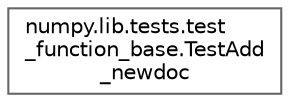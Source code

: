 digraph "Graphical Class Hierarchy"
{
 // LATEX_PDF_SIZE
  bgcolor="transparent";
  edge [fontname=Helvetica,fontsize=10,labelfontname=Helvetica,labelfontsize=10];
  node [fontname=Helvetica,fontsize=10,shape=box,height=0.2,width=0.4];
  rankdir="LR";
  Node0 [id="Node000000",label="numpy.lib.tests.test\l_function_base.TestAdd\l_newdoc",height=0.2,width=0.4,color="grey40", fillcolor="white", style="filled",URL="$de/db6/classnumpy_1_1lib_1_1tests_1_1test__function__base_1_1TestAdd__newdoc.html",tooltip=" "];
}
